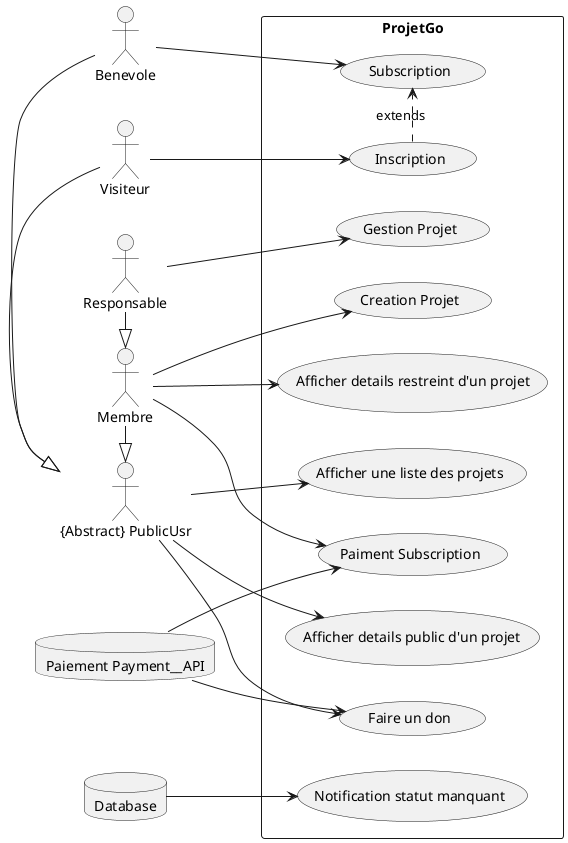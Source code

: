 @startuml ProjetGo
left to right direction
:Responsable:
:Membre:
:Benevole:
:Visiteur:
:{Abstract} PublicUsr: as public

Membre -|> public
Benevole -|> public
Visiteur -|> public
Responsable -|> Membre

database "Database" as Db
database "Paiement Payment__API" as Payment__API

rectangle ProjetGo {
  Visiteur --> (Inscription)
  Benevole --> (Subscription)
  Inscription .> (Subscription) : extends

  (Paiment Subscription) as SubFee
  Membre --> SubFee
  Payment__API --> SubFee
  
  Membre --> (Creation Projet)

  Responsable --> (Gestion Projet)

  (Afficher une liste des projets) as ListeProjet
  public --> ListeProjet

  (Afficher details public d'un projet) as AccesPublic
  public --> AccesPublic
  
  (Afficher details restreint d'un projet) as AccesRestreint
  Membre --> AccesRestreint

  (Notification statut manquant) as Notify
  Db --> Notify

  (Faire un don) as Don
  public --> Don
  Payment__API --> Don

}
@enduml

@startuml GestionProjet
left to right direction

:Responsable:

rectangle GestionProjet {
  Responsable --> (Modifier le statut de projet)
  
  (Ajouter membre au projet) as AddMember
  Responsable --> AddMember

  (Ajouter benevole au projet) as AddBenevole
  Responsable --> AddBenevole

  (Afficher liste membres d'un projet) as ListeMembre
  Responsable --> ListeMembre

  (Afficher liste benevole d'un projet) as ListBenevole
  Responsable --> ListBenevole

  (Creation d'une levee de fonds) as LeveeFonds
  Responsable --> LeveeFonds
}
@enduml